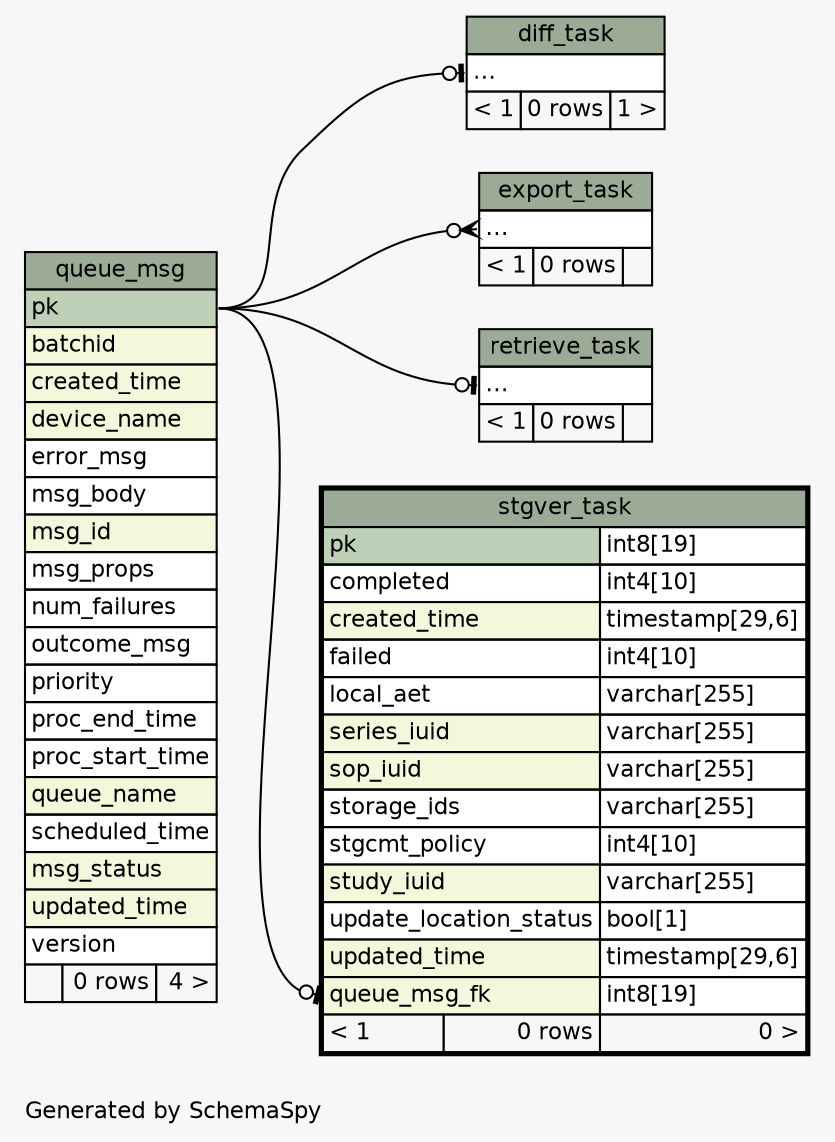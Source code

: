 // dot 2.40.1 on Linux 4.15.0-39-generic
// SchemaSpy rev 590
digraph "twoDegreesRelationshipsDiagram" {
  graph [
    rankdir="RL"
    bgcolor="#f7f7f7"
    label="\nGenerated by SchemaSpy"
    labeljust="l"
    nodesep="0.18"
    ranksep="0.46"
    fontname="Helvetica"
    fontsize="11"
  ];
  node [
    fontname="Helvetica"
    fontsize="11"
    shape="plaintext"
  ];
  edge [
    arrowsize="0.8"
  ];
  "diff_task":"elipses":w -> "queue_msg":"pk":e [arrowhead=none dir=back arrowtail=teeodot];
  "export_task":"elipses":w -> "queue_msg":"pk":e [arrowhead=none dir=back arrowtail=crowodot];
  "retrieve_task":"elipses":w -> "queue_msg":"pk":e [arrowhead=none dir=back arrowtail=teeodot];
  "stgver_task":"queue_msg_fk":w -> "queue_msg":"pk":e [arrowhead=none dir=back arrowtail=teeodot];
  "diff_task" [
    label=<
    <TABLE BORDER="0" CELLBORDER="1" CELLSPACING="0" BGCOLOR="#ffffff">
      <TR><TD COLSPAN="3" BGCOLOR="#9bab96" ALIGN="CENTER">diff_task</TD></TR>
      <TR><TD PORT="elipses" COLSPAN="3" ALIGN="LEFT">...</TD></TR>
      <TR><TD ALIGN="LEFT" BGCOLOR="#f7f7f7">&lt; 1</TD><TD ALIGN="RIGHT" BGCOLOR="#f7f7f7">0 rows</TD><TD ALIGN="RIGHT" BGCOLOR="#f7f7f7">1 &gt;</TD></TR>
    </TABLE>>
    URL="diff_task.html"
    tooltip="diff_task"
  ];
  "export_task" [
    label=<
    <TABLE BORDER="0" CELLBORDER="1" CELLSPACING="0" BGCOLOR="#ffffff">
      <TR><TD COLSPAN="3" BGCOLOR="#9bab96" ALIGN="CENTER">export_task</TD></TR>
      <TR><TD PORT="elipses" COLSPAN="3" ALIGN="LEFT">...</TD></TR>
      <TR><TD ALIGN="LEFT" BGCOLOR="#f7f7f7">&lt; 1</TD><TD ALIGN="RIGHT" BGCOLOR="#f7f7f7">0 rows</TD><TD ALIGN="RIGHT" BGCOLOR="#f7f7f7">  </TD></TR>
    </TABLE>>
    URL="export_task.html"
    tooltip="export_task"
  ];
  "queue_msg" [
    label=<
    <TABLE BORDER="0" CELLBORDER="1" CELLSPACING="0" BGCOLOR="#ffffff">
      <TR><TD COLSPAN="3" BGCOLOR="#9bab96" ALIGN="CENTER">queue_msg</TD></TR>
      <TR><TD PORT="pk" COLSPAN="3" BGCOLOR="#bed1b8" ALIGN="LEFT">pk</TD></TR>
      <TR><TD PORT="batchid" COLSPAN="3" BGCOLOR="#f4f7da" ALIGN="LEFT">batchid</TD></TR>
      <TR><TD PORT="created_time" COLSPAN="3" BGCOLOR="#f4f7da" ALIGN="LEFT">created_time</TD></TR>
      <TR><TD PORT="device_name" COLSPAN="3" BGCOLOR="#f4f7da" ALIGN="LEFT">device_name</TD></TR>
      <TR><TD PORT="error_msg" COLSPAN="3" ALIGN="LEFT">error_msg</TD></TR>
      <TR><TD PORT="msg_body" COLSPAN="3" ALIGN="LEFT">msg_body</TD></TR>
      <TR><TD PORT="msg_id" COLSPAN="3" BGCOLOR="#f4f7da" ALIGN="LEFT">msg_id</TD></TR>
      <TR><TD PORT="msg_props" COLSPAN="3" ALIGN="LEFT">msg_props</TD></TR>
      <TR><TD PORT="num_failures" COLSPAN="3" ALIGN="LEFT">num_failures</TD></TR>
      <TR><TD PORT="outcome_msg" COLSPAN="3" ALIGN="LEFT">outcome_msg</TD></TR>
      <TR><TD PORT="priority" COLSPAN="3" ALIGN="LEFT">priority</TD></TR>
      <TR><TD PORT="proc_end_time" COLSPAN="3" ALIGN="LEFT">proc_end_time</TD></TR>
      <TR><TD PORT="proc_start_time" COLSPAN="3" ALIGN="LEFT">proc_start_time</TD></TR>
      <TR><TD PORT="queue_name" COLSPAN="3" BGCOLOR="#f4f7da" ALIGN="LEFT">queue_name</TD></TR>
      <TR><TD PORT="scheduled_time" COLSPAN="3" ALIGN="LEFT">scheduled_time</TD></TR>
      <TR><TD PORT="msg_status" COLSPAN="3" BGCOLOR="#f4f7da" ALIGN="LEFT">msg_status</TD></TR>
      <TR><TD PORT="updated_time" COLSPAN="3" BGCOLOR="#f4f7da" ALIGN="LEFT">updated_time</TD></TR>
      <TR><TD PORT="version" COLSPAN="3" ALIGN="LEFT">version</TD></TR>
      <TR><TD ALIGN="LEFT" BGCOLOR="#f7f7f7">  </TD><TD ALIGN="RIGHT" BGCOLOR="#f7f7f7">0 rows</TD><TD ALIGN="RIGHT" BGCOLOR="#f7f7f7">4 &gt;</TD></TR>
    </TABLE>>
    URL="queue_msg.html"
    tooltip="queue_msg"
  ];
  "retrieve_task" [
    label=<
    <TABLE BORDER="0" CELLBORDER="1" CELLSPACING="0" BGCOLOR="#ffffff">
      <TR><TD COLSPAN="3" BGCOLOR="#9bab96" ALIGN="CENTER">retrieve_task</TD></TR>
      <TR><TD PORT="elipses" COLSPAN="3" ALIGN="LEFT">...</TD></TR>
      <TR><TD ALIGN="LEFT" BGCOLOR="#f7f7f7">&lt; 1</TD><TD ALIGN="RIGHT" BGCOLOR="#f7f7f7">0 rows</TD><TD ALIGN="RIGHT" BGCOLOR="#f7f7f7">  </TD></TR>
    </TABLE>>
    URL="retrieve_task.html"
    tooltip="retrieve_task"
  ];
  "stgver_task" [
    label=<
    <TABLE BORDER="2" CELLBORDER="1" CELLSPACING="0" BGCOLOR="#ffffff">
      <TR><TD COLSPAN="3" BGCOLOR="#9bab96" ALIGN="CENTER">stgver_task</TD></TR>
      <TR><TD PORT="pk" COLSPAN="2" BGCOLOR="#bed1b8" ALIGN="LEFT">pk</TD><TD PORT="pk.type" ALIGN="LEFT">int8[19]</TD></TR>
      <TR><TD PORT="completed" COLSPAN="2" ALIGN="LEFT">completed</TD><TD PORT="completed.type" ALIGN="LEFT">int4[10]</TD></TR>
      <TR><TD PORT="created_time" COLSPAN="2" BGCOLOR="#f4f7da" ALIGN="LEFT">created_time</TD><TD PORT="created_time.type" ALIGN="LEFT">timestamp[29,6]</TD></TR>
      <TR><TD PORT="failed" COLSPAN="2" ALIGN="LEFT">failed</TD><TD PORT="failed.type" ALIGN="LEFT">int4[10]</TD></TR>
      <TR><TD PORT="local_aet" COLSPAN="2" ALIGN="LEFT">local_aet</TD><TD PORT="local_aet.type" ALIGN="LEFT">varchar[255]</TD></TR>
      <TR><TD PORT="series_iuid" COLSPAN="2" BGCOLOR="#f4f7da" ALIGN="LEFT">series_iuid</TD><TD PORT="series_iuid.type" ALIGN="LEFT">varchar[255]</TD></TR>
      <TR><TD PORT="sop_iuid" COLSPAN="2" BGCOLOR="#f4f7da" ALIGN="LEFT">sop_iuid</TD><TD PORT="sop_iuid.type" ALIGN="LEFT">varchar[255]</TD></TR>
      <TR><TD PORT="storage_ids" COLSPAN="2" ALIGN="LEFT">storage_ids</TD><TD PORT="storage_ids.type" ALIGN="LEFT">varchar[255]</TD></TR>
      <TR><TD PORT="stgcmt_policy" COLSPAN="2" ALIGN="LEFT">stgcmt_policy</TD><TD PORT="stgcmt_policy.type" ALIGN="LEFT">int4[10]</TD></TR>
      <TR><TD PORT="study_iuid" COLSPAN="2" BGCOLOR="#f4f7da" ALIGN="LEFT">study_iuid</TD><TD PORT="study_iuid.type" ALIGN="LEFT">varchar[255]</TD></TR>
      <TR><TD PORT="update_location_status" COLSPAN="2" ALIGN="LEFT">update_location_status</TD><TD PORT="update_location_status.type" ALIGN="LEFT">bool[1]</TD></TR>
      <TR><TD PORT="updated_time" COLSPAN="2" BGCOLOR="#f4f7da" ALIGN="LEFT">updated_time</TD><TD PORT="updated_time.type" ALIGN="LEFT">timestamp[29,6]</TD></TR>
      <TR><TD PORT="queue_msg_fk" COLSPAN="2" BGCOLOR="#f4f7da" ALIGN="LEFT">queue_msg_fk</TD><TD PORT="queue_msg_fk.type" ALIGN="LEFT">int8[19]</TD></TR>
      <TR><TD ALIGN="LEFT" BGCOLOR="#f7f7f7">&lt; 1</TD><TD ALIGN="RIGHT" BGCOLOR="#f7f7f7">0 rows</TD><TD ALIGN="RIGHT" BGCOLOR="#f7f7f7">0 &gt;</TD></TR>
    </TABLE>>
    URL="stgver_task.html"
    tooltip="stgver_task"
  ];
}
